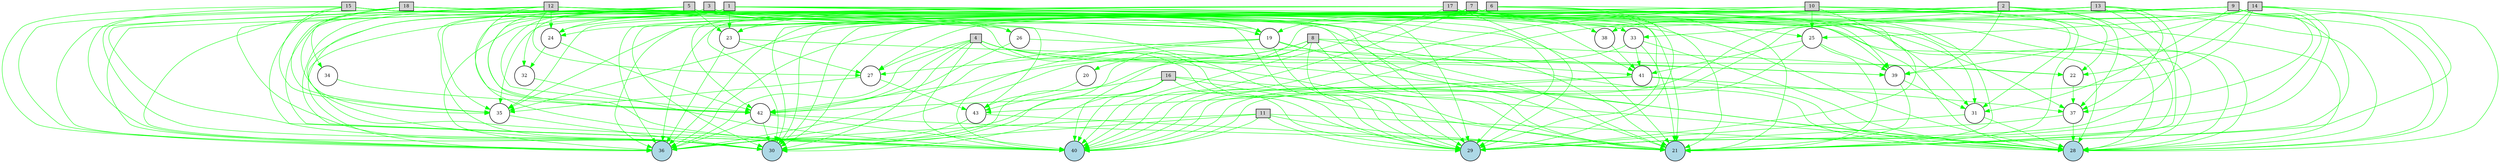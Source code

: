 digraph {
	node [fontsize=9 height=0.2 shape=circle width=0.2]
	1 [fillcolor=lightgray shape=box style=filled]
	2 [fillcolor=lightgray shape=box style=filled]
	3 [fillcolor=lightgray shape=box style=filled]
	4 [fillcolor=lightgray shape=box style=filled]
	5 [fillcolor=lightgray shape=box style=filled]
	6 [fillcolor=lightgray shape=box style=filled]
	7 [fillcolor=lightgray shape=box style=filled]
	8 [fillcolor=lightgray shape=box style=filled]
	9 [fillcolor=lightgray shape=box style=filled]
	10 [fillcolor=lightgray shape=box style=filled]
	11 [fillcolor=lightgray shape=box style=filled]
	12 [fillcolor=lightgray shape=box style=filled]
	13 [fillcolor=lightgray shape=box style=filled]
	14 [fillcolor=lightgray shape=box style=filled]
	15 [fillcolor=lightgray shape=box style=filled]
	16 [fillcolor=lightgray shape=box style=filled]
	17 [fillcolor=lightgray shape=box style=filled]
	18 [fillcolor=lightgray shape=box style=filled]
	28 [fillcolor=lightblue style=filled]
	36 [fillcolor=lightblue style=filled]
	21 [fillcolor=lightblue style=filled]
	29 [fillcolor=lightblue style=filled]
	30 [fillcolor=lightblue style=filled]
	40 [fillcolor=lightblue style=filled]
	19 [fillcolor=white style=filled]
	20 [fillcolor=white style=filled]
	22 [fillcolor=white style=filled]
	23 [fillcolor=white style=filled]
	24 [fillcolor=white style=filled]
	25 [fillcolor=white style=filled]
	26 [fillcolor=white style=filled]
	27 [fillcolor=white style=filled]
	31 [fillcolor=white style=filled]
	32 [fillcolor=white style=filled]
	33 [fillcolor=white style=filled]
	34 [fillcolor=white style=filled]
	35 [fillcolor=white style=filled]
	37 [fillcolor=white style=filled]
	38 [fillcolor=white style=filled]
	39 [fillcolor=white style=filled]
	41 [fillcolor=white style=filled]
	42 [fillcolor=white style=filled]
	43 [fillcolor=white style=filled]
	1 -> 28 [color=green penwidth=0.8 style=solid]
	1 -> 36 [color=green penwidth=0.8 style=solid]
	1 -> 21 [color=green penwidth=0.8 style=solid]
	1 -> 29 [color=green penwidth=0.8 style=solid]
	1 -> 30 [color=green penwidth=0.8 style=solid]
	1 -> 40 [color=green penwidth=0.8 style=solid]
	2 -> 28 [color=green penwidth=0.8 style=solid]
	2 -> 36 [color=green penwidth=0.8 style=solid]
	2 -> 21 [color=green penwidth=0.8 style=solid]
	2 -> 30 [color=green penwidth=0.8 style=solid]
	2 -> 40 [color=green penwidth=0.8 style=solid]
	3 -> 36 [color=green penwidth=0.8 style=solid]
	3 -> 21 [color=green penwidth=0.8 style=solid]
	3 -> 29 [color=green penwidth=0.8 style=solid]
	3 -> 30 [color=green penwidth=0.8 style=solid]
	3 -> 40 [color=green penwidth=0.8 style=solid]
	4 -> 28 [color=green penwidth=0.8 style=solid]
	4 -> 36 [color=green penwidth=0.8 style=solid]
	4 -> 21 [color=green penwidth=0.8 style=solid]
	4 -> 29 [color=green penwidth=0.8 style=solid]
	4 -> 30 [color=green penwidth=0.8 style=solid]
	4 -> 40 [color=green penwidth=0.8 style=solid]
	5 -> 28 [color=green penwidth=0.8 style=solid]
	5 -> 36 [color=green penwidth=0.8 style=solid]
	5 -> 21 [color=green penwidth=0.8 style=solid]
	5 -> 29 [color=green penwidth=0.8 style=solid]
	5 -> 30 [color=green penwidth=0.8 style=solid]
	5 -> 40 [color=green penwidth=0.8 style=solid]
	6 -> 36 [color=green penwidth=0.8 style=solid]
	6 -> 21 [color=green penwidth=0.8 style=solid]
	6 -> 29 [color=green penwidth=0.8 style=solid]
	6 -> 30 [color=green penwidth=0.8 style=solid]
	7 -> 28 [color=green penwidth=0.8 style=solid]
	7 -> 36 [color=green penwidth=0.8 style=solid]
	7 -> 21 [color=green penwidth=0.8 style=solid]
	7 -> 29 [color=green penwidth=0.8 style=solid]
	7 -> 30 [color=green penwidth=0.8 style=solid]
	7 -> 40 [color=green penwidth=0.8 style=solid]
	8 -> 28 [color=green penwidth=0.8 style=solid]
	8 -> 36 [color=green penwidth=0.8 style=solid]
	8 -> 21 [color=green penwidth=0.8 style=solid]
	8 -> 29 [color=green penwidth=0.8 style=solid]
	8 -> 30 [color=green penwidth=0.8 style=solid]
	8 -> 40 [color=green penwidth=0.8 style=solid]
	9 -> 28 [color=green penwidth=0.8 style=solid]
	9 -> 21 [color=green penwidth=0.8 style=solid]
	9 -> 29 [color=green penwidth=0.8 style=solid]
	9 -> 30 [color=green penwidth=0.8 style=solid]
	9 -> 40 [color=green penwidth=0.8 style=solid]
	10 -> 28 [color=green penwidth=0.8 style=solid]
	10 -> 36 [color=green penwidth=0.8 style=solid]
	10 -> 21 [color=green penwidth=0.8 style=solid]
	10 -> 29 [color=green penwidth=0.8 style=solid]
	10 -> 30 [color=green penwidth=0.8 style=solid]
	10 -> 40 [color=green penwidth=0.8 style=solid]
	11 -> 28 [color=green penwidth=0.8 style=solid]
	11 -> 36 [color=green penwidth=0.8 style=solid]
	11 -> 21 [color=green penwidth=0.8 style=solid]
	11 -> 29 [color=green penwidth=0.8 style=solid]
	11 -> 30 [color=green penwidth=0.8 style=solid]
	11 -> 40 [color=green penwidth=0.8 style=solid]
	12 -> 28 [color=green penwidth=0.8 style=solid]
	12 -> 36 [color=green penwidth=0.8 style=solid]
	12 -> 21 [color=green penwidth=0.8 style=solid]
	12 -> 29 [color=green penwidth=0.8 style=solid]
	12 -> 30 [color=green penwidth=0.8 style=solid]
	12 -> 40 [color=green penwidth=0.8 style=solid]
	13 -> 28 [color=green penwidth=0.8 style=solid]
	13 -> 21 [color=green penwidth=0.8 style=solid]
	13 -> 29 [color=green penwidth=0.8 style=solid]
	13 -> 30 [color=green penwidth=0.8 style=solid]
	13 -> 40 [color=green penwidth=0.8 style=solid]
	14 -> 28 [color=green penwidth=0.8 style=solid]
	14 -> 36 [color=green penwidth=0.8 style=solid]
	14 -> 21 [color=green penwidth=0.8 style=solid]
	14 -> 29 [color=green penwidth=0.8 style=solid]
	14 -> 40 [color=green penwidth=0.8 style=solid]
	15 -> 28 [color=green penwidth=0.8 style=solid]
	15 -> 36 [color=green penwidth=0.8 style=solid]
	15 -> 21 [color=green penwidth=0.8 style=solid]
	15 -> 29 [color=green penwidth=0.8 style=solid]
	15 -> 30 [color=green penwidth=0.8 style=solid]
	15 -> 40 [color=green penwidth=0.8 style=solid]
	16 -> 28 [color=green penwidth=0.8 style=solid]
	16 -> 36 [color=green penwidth=0.8 style=solid]
	16 -> 21 [color=green penwidth=0.8 style=solid]
	16 -> 29 [color=green penwidth=0.8 style=solid]
	16 -> 30 [color=green penwidth=0.8 style=solid]
	16 -> 40 [color=green penwidth=0.8 style=solid]
	17 -> 28 [color=green penwidth=0.8 style=solid]
	17 -> 36 [color=green penwidth=0.8 style=solid]
	17 -> 21 [color=green penwidth=0.8 style=solid]
	17 -> 29 [color=green penwidth=0.8 style=solid]
	17 -> 40 [color=green penwidth=0.8 style=solid]
	18 -> 28 [color=green penwidth=0.8 style=solid]
	18 -> 36 [color=green penwidth=0.8 style=solid]
	18 -> 21 [color=green penwidth=0.8 style=solid]
	18 -> 29 [color=green penwidth=0.8 style=solid]
	18 -> 30 [color=green penwidth=0.8 style=solid]
	18 -> 40 [color=green penwidth=0.8 style=solid]
	17 -> 35 [color=green penwidth=0.8 style=solid]
	35 -> 30 [color=green penwidth=0.8 style=solid]
	9 -> 35 [color=green penwidth=0.8 style=solid]
	15 -> 35 [color=green penwidth=0.8 style=solid]
	3 -> 19 [color=green penwidth=0.8 style=solid]
	19 -> 28 [color=green penwidth=0.8 style=solid]
	19 -> 36 [color=green penwidth=0.8 style=solid]
	18 -> 35 [color=green penwidth=0.8 style=solid]
	6 -> 23 [color=green penwidth=0.8 style=solid]
	6 -> 31 [color=green penwidth=0.8 style=solid]
	31 -> 28 [color=green penwidth=0.8 style=solid]
	12 -> 35 [color=green penwidth=0.8 style=solid]
	6 -> 19 [color=green penwidth=0.8 style=solid]
	2 -> 37 [color=green penwidth=0.8 style=solid]
	37 -> 29 [color=green penwidth=0.8 style=solid]
	42 -> 30 [color=green penwidth=0.8 style=solid]
	42 -> 36 [color=green penwidth=0.8 style=solid]
	5 -> 23 [color=green penwidth=0.8 style=solid]
	37 -> 28 [color=green penwidth=0.8 style=solid]
	5 -> 19 [color=green penwidth=0.8 style=solid]
	19 -> 29 [color=green penwidth=0.8 style=solid]
	13 -> 37 [color=green penwidth=0.8 style=solid]
	9 -> 37 [color=green penwidth=0.8 style=solid]
	42 -> 21 [color=green penwidth=0.8 style=solid]
	9 -> 31 [color=green penwidth=0.8 style=solid]
	7 -> 42 [color=green penwidth=0.8 style=solid]
	12 -> 19 [color=green penwidth=0.8 style=solid]
	1 -> 39 [color=green penwidth=0.8 style=solid]
	39 -> 31 [color=green penwidth=0.8 style=solid]
	18 -> 19 [color=green penwidth=0.8 style=solid]
	8 -> 42 [color=green penwidth=0.8 style=solid]
	6 -> 24 [color=green penwidth=0.8 style=solid]
	4 -> 42 [color=green penwidth=0.8 style=solid]
	43 -> 36 [color=green penwidth=0.8 style=solid]
	41 -> 42 [color=green penwidth=0.8 style=solid]
	23 -> 27 [color=green penwidth=0.8 style=solid]
	27 -> 35 [color=green penwidth=0.8 style=solid]
	10 -> 31 [color=green penwidth=0.8 style=solid]
	1 -> 24 [color=green penwidth=0.8 style=solid]
	43 -> 21 [color=green penwidth=0.8 style=solid]
	39 -> 21 [color=green penwidth=0.8 style=solid]
	14 -> 27 [color=green penwidth=0.8 style=solid]
	31 -> 29 [color=green penwidth=0.8 style=solid]
	6 -> 39 [color=green penwidth=0.8 style=solid]
	12 -> 24 [color=green penwidth=0.8 style=solid]
	9 -> 33 [color=green penwidth=0.8 style=solid]
	33 -> 36 [color=green penwidth=0.8 style=solid]
	33 -> 41 [color=green penwidth=0.8 style=solid]
	19 -> 27 [color=green penwidth=0.8 style=solid]
	5 -> 42 [color=green penwidth=0.8 style=solid]
	2 -> 23 [color=green penwidth=0.8 style=solid]
	1 -> 35 [color=green penwidth=0.8 style=solid]
	2 -> 39 [color=green penwidth=0.8 style=solid]
	19 -> 22 [color=green penwidth=0.8 style=solid]
	22 -> 37 [color=green penwidth=0.8 style=solid]
	12 -> 33 [color=green penwidth=0.8 style=solid]
	14 -> 39 [color=green penwidth=0.8 style=solid]
	8 -> 22 [color=green penwidth=0.8 style=solid]
	14 -> 25 [color=green penwidth=0.8 style=solid]
	25 -> 41 [color=green penwidth=0.8 style=solid]
	42 -> 40 [color=green penwidth=0.8 style=solid]
	7 -> 35 [color=green penwidth=0.8 style=solid]
	10 -> 25 [color=green penwidth=0.8 style=solid]
	1 -> 41 [color=green penwidth=0.8 style=solid]
	41 -> 37 [color=green penwidth=0.8 style=solid]
	12 -> 43 [color=green penwidth=0.8 style=solid]
	23 -> 39 [color=green penwidth=0.8 style=solid]
	25 -> 40 [color=green penwidth=0.8 style=solid]
	14 -> 22 [color=green penwidth=0.8 style=solid]
	15 -> 26 [color=green penwidth=0.8 style=solid]
	26 -> 39 [color=green penwidth=0.8 style=solid]
	12 -> 27 [color=green penwidth=0.8 style=solid]
	7 -> 25 [color=green penwidth=0.8 style=solid]
	1 -> 23 [color=green penwidth=0.8 style=solid]
	27 -> 43 [color=green penwidth=0.8 style=solid]
	24 -> 32 [color=green penwidth=0.8 style=solid]
	32 -> 40 [color=green penwidth=0.8 style=solid]
	4 -> 27 [color=green penwidth=0.8 style=solid]
	1 -> 42 [color=green penwidth=0.8 style=solid]
	17 -> 38 [color=green penwidth=0.8 style=solid]
	38 -> 41 [color=green penwidth=0.8 style=solid]
	25 -> 21 [color=green penwidth=0.8 style=solid]
	12 -> 42 [color=green penwidth=0.8 style=solid]
	26 -> 42 [color=green penwidth=0.8 style=solid]
	23 -> 36 [color=green penwidth=0.8 style=solid]
	7 -> 31 [color=green penwidth=0.8 style=solid]
	17 -> 24 [color=green penwidth=0.8 style=solid]
	18 -> 34 [color=green penwidth=0.8 style=solid]
	34 -> 42 [color=green penwidth=0.8 style=solid]
	41 -> 43 [color=green penwidth=0.8 style=solid]
	24 -> 42 [color=green penwidth=0.8 style=solid]
	1 -> 32 [color=green penwidth=0.8 style=solid]
	13 -> 38 [color=green penwidth=0.8 style=solid]
	1 -> 37 [color=green penwidth=0.8 style=solid]
	33 -> 21 [color=green penwidth=0.8 style=solid]
	25 -> 39 [color=green penwidth=0.8 style=solid]
	33 -> 28 [color=green penwidth=0.8 style=solid]
	4 -> 41 [color=green penwidth=0.8 style=solid]
	41 -> 28 [color=green penwidth=0.8 style=solid]
	19 -> 40 [color=green penwidth=0.8 style=solid]
	2 -> 22 [color=green penwidth=0.8 style=solid]
	16 -> 43 [color=green penwidth=0.8 style=solid]
	10 -> 35 [color=green penwidth=0.8 style=solid]
	18 -> 26 [color=green penwidth=0.8 style=solid]
	13 -> 20 [color=green penwidth=0.8 style=solid]
	20 -> 43 [color=green penwidth=0.8 style=solid]
}
